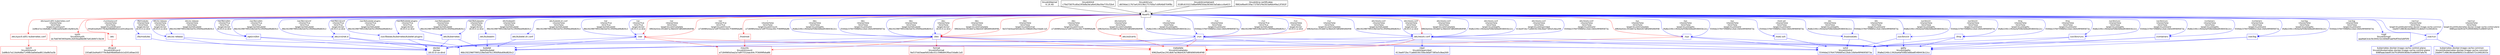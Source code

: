 digraph {
	node [fontname=Helvetica shape=rectangle]
	edge [arrowhead=open fontname=Helvetica fontsize=12]
	kernel [label="linuxkit/kernel
4.14.40"]
	rootfs [label=RootFS]
	kernel -> rootfs
	"linuxkit/init
c79d7587fcd0a195b8a3ecafe428a30e735cf2b4"
	"linuxkit/runc
d659de11767a419319b175700a7c6f64b8704f8c"
	"linuxkit/containerd
018fc633223d8a49f650da365603a5abccc6a423"
	"linuxkit/ca-certificates
f882e9be933fac737bf1f4d303a4bb49a12f302f"
	"linuxkit/init
c79d7587fcd0a195b8a3ecafe428a30e735cf2b4" -> rootfs
	"linuxkit/runc
d659de11767a419319b175700a7c6f64b8704f8c" -> rootfs
	"linuxkit/containerd
018fc633223d8a49f650da365603a5abccc6a423" -> rootfs
	"linuxkit/ca-certificates
f882e9be933fac737bf1f4d303a4bb49a12f302f" -> rootfs
	"sysctl
linuxkit/sysctl
2a98cb7a116d4d8a71498cea0e0ad8116a9b5a3b" [color=red]
	"/etc/sysctl.d/01-kubernetes.conf" [label="/etc/sysctl.d/01-kubernetes.conf" color=red]
	"sysfs
linuxkit/sysfs
dc7b876f395fa44c2b93bad6b987e418497c5b34" [color=red]
	"dhcpcd
linuxkit/dhcpcd
193a81bd4a93779c8a048d66e0cb1d201d0ae102" [color=red]
	"/etc" [label="/etc" color=red]
	"metadata
linuxkit/metadata
6962be42ec291db67ac9bb4267d8fd06fd464f48" [color=red]
	"/dev" [label="/dev" color=red]
	"/var" [label="/var" color=red]
	"/run" [label="/run" color=red]
	"/sys" [label="/sys" color=red]
	"/etc/resolv.conf" [label="/etc/resolv.conf" color=red]
	"/etc/ssl/certs" [label="/etc/ssl/certs" color=red]
	"format
linuxkit/format
9a537dd3eaefd02dbc01c598b843fba33da8c1a5" [color=red]
	"/dev" [label="/dev" color=red]
	"mounts
linuxkit/mount
a718496fa5ea2a7a9f7552eac64c7f3699fb6a86" [color=red]
	"/dev" [label="/dev" color=red]
	"/var" [label="/var" color=red]
	"/hostroot" [label="/hostroot" color=red]
	rootfs -> "/etc/sysctl.d/01-kubernetes.conf" [label="/etc/sysctl.d/01-kubernetes.conf
 rshared:False
 rbind:False
 target:linuxkit/sysctl
2a98cb7a116d4d8a71498cea0e0ad8116a9b5a3b" color=red]
	"/etc/sysctl.d/01-kubernetes.conf" -> "sysctl
linuxkit/sysctl
2a98cb7a116d4d8a71498cea0e0ad8116a9b5a3b" [color=red]
	rootfs -> "sysfs
linuxkit/sysfs
dc7b876f395fa44c2b93bad6b987e418497c5b34" [color=red]
	rootfs -> "/etc" [label="/run/resolvconf
 rshared:False
 rbind:False
 target:linuxkit/dhcpcd
193a81bd4a93779c8a048d66e0cb1d201d0ae102" color=red]
	"/etc" -> "dhcpcd
linuxkit/dhcpcd
193a81bd4a93779c8a048d66e0cb1d201d0ae102" [color=red]
	rootfs -> "/dev" [label="/dev
 rshared:False
 rbind:False
 target:linuxkit/metadata
6962be42ec291db67ac9bb4267d8fd06fd464f48" color=red]
	"/dev" -> "metadata
linuxkit/metadata
6962be42ec291db67ac9bb4267d8fd06fd464f48" [color=red]
	rootfs -> "/var" [label="/var
 rshared:False
 rbind:False
 target:linuxkit/metadata
6962be42ec291db67ac9bb4267d8fd06fd464f48" color=red]
	"/var" -> "metadata
linuxkit/metadata
6962be42ec291db67ac9bb4267d8fd06fd464f48" [color=red]
	rootfs -> "/run" [label="/run
 rshared:False
 rbind:False
 target:linuxkit/metadata
6962be42ec291db67ac9bb4267d8fd06fd464f48" color=red]
	"/run" -> "metadata
linuxkit/metadata
6962be42ec291db67ac9bb4267d8fd06fd464f48" [color=red]
	rootfs -> "/sys" [label="/sys
 rshared:False
 rbind:False
 target:linuxkit/metadata
6962be42ec291db67ac9bb4267d8fd06fd464f48" color=red]
	"/sys" -> "metadata
linuxkit/metadata
6962be42ec291db67ac9bb4267d8fd06fd464f48" [color=red]
	rootfs -> "/etc/resolv.conf" [label="/etc/resolv.conf
 rshared:False
 rbind:False
 target:linuxkit/metadata
6962be42ec291db67ac9bb4267d8fd06fd464f48" color=red]
	"/etc/resolv.conf" -> "metadata
linuxkit/metadata
6962be42ec291db67ac9bb4267d8fd06fd464f48" [color=red]
	rootfs -> "/etc/ssl/certs" [label="/etc/ssl/certs
 rshared:False
 rbind:False
 target:linuxkit/metadata
6962be42ec291db67ac9bb4267d8fd06fd464f48" color=red]
	"/etc/ssl/certs" -> "metadata
linuxkit/metadata
6962be42ec291db67ac9bb4267d8fd06fd464f48" [color=red]
	rootfs -> "/dev" [label="/dev
 rshared:False
 rbind:False
 target:linuxkit/format
9a537dd3eaefd02dbc01c598b843fba33da8c1a5" color=red]
	"/dev" -> "format
linuxkit/format
9a537dd3eaefd02dbc01c598b843fba33da8c1a5" [color=red]
	rootfs -> "/dev" [label="/dev
 rshared:False
 rbind:False
 target:linuxkit/mount
a718496fa5ea2a7a9f7552eac64c7f3699fb6a86" color=red]
	"/dev" -> "mounts
linuxkit/mount
a718496fa5ea2a7a9f7552eac64c7f3699fb6a86" [color=red]
	rootfs -> "/var" [label="/var
 rshared:True
 rbind:True
 target:linuxkit/mount
a718496fa5ea2a7a9f7552eac64c7f3699fb6a86" color=red]
	"/var" -> "mounts
linuxkit/mount
a718496fa5ea2a7a9f7552eac64c7f3699fb6a86" [color=red]
	rootfs -> "/hostroot" [label="/
 rshared:False
 rbind:False
 target:linuxkit/mount
a718496fa5ea2a7a9f7552eac64c7f3699fb6a86" color=red]
	"/hostroot" -> "mounts
linuxkit/mount
a718496fa5ea2a7a9f7552eac64c7f3699fb6a86" [color=red]
	"getty
linuxkit/getty
3fa8e2240c1392ba4af508d3e6be8548443b12cc" [color=blue]
	"/etc/resolv.conf" [label="/etc/resolv.conf" color=blue]
	"/run" [label="/run" color=blue]
	"/tmp" [label="/tmp" color=blue]
	"/hostroot/etc" [label="/hostroot/etc" color=blue]
	"/usr/bin/ctr" [label="/usr/bin/ctr" color=blue]
	"/usr/bin/runc" [label="/usr/bin/runc" color=blue]
	"/containers" [label="/containers" color=blue]
	"/var/log" [label="/var/log" color=blue]
	"/dev" [label="/dev" color=blue]
	"/sys" [label="/sys" color=blue]
	"rngd
linuxkit/rngd
aaa9a63cbc9c04421b160b85aef4df5fa5d0f5f0" [color=blue]
	"ntpd
linuxkit/openntpd
413ee972bc71a66030c50bc8daf7385e5c8ea269" [color=blue]
	"/etc/resolv.conf" [label="/etc/resolv.conf" color=blue]
	"sshd
linuxkit/sshd
5544de2376475f6685e12bdc10bfe49f4695873a" [color=blue]
	"/root/.ssh" [label="/root/.ssh" color=blue]
	"/etc/resolv.conf" [label="/etc/resolv.conf" color=blue]
	"/run" [label="/run" color=blue]
	"/tmp" [label="/tmp" color=blue]
	"/hostroot/etc" [label="/hostroot/etc" color=blue]
	"/usr/bin/ctr" [label="/usr/bin/ctr" color=blue]
	"/usr/bin/runc" [label="/usr/bin/runc" color=blue]
	"/containers" [label="/containers" color=blue]
	"/var/log" [label="/var/log" color=blue]
	"/dev" [label="/dev" color=blue]
	"/sys" [label="/sys" color=blue]
	"kubelet
leoh0/kubelet
46b192296f7995228e5dd7b13f00fbbd06d820c2" [color=blue]
	"/dev" [label="/dev" color=blue]
	"/etc/resolv.conf" [label="/etc/resolv.conf" color=blue]
	"/etc/os-release" [label="/etc/os-release" color=blue]
	"/run" [label="/run" color=blue]
	"/var" [label="/var" color=blue]
	"/etc/kubernetes" [label="/etc/kubernetes" color=blue]
	"/etc/kubelet.sh.conf" [label="/etc/kubelet.sh.conf" color=blue]
	"/etc/kubeadm" [label="/etc/kubeadm" color=blue]
	"/usr/libexec/kubernetes/kubelet-plugins" [label="/usr/libexec/kubernetes/kubelet-plugins" color=blue]
	"/etc/cni/net.d" [label="/etc/cni/net.d" color=blue]
	"/opt/cni/bin" [label="/opt/cni/bin" color=blue]
	"docker
docker
18.03.0-ce-dind" [color=blue]
	"/dev" [label="/dev" color=blue]
	"/etc/resolv.conf" [label="/etc/resolv.conf" color=blue]
	"/etc/os-release" [label="/etc/os-release" color=blue]
	"/lib/modules" [label="/lib/modules" color=blue]
	"/run" [label="/run" color=blue]
	"/var" [label="/var" color=blue]
	"/etc/kubernetes" [label="/etc/kubernetes" color=blue]
	"/etc/cni/net.d" [label="/etc/cni/net.d" color=blue]
	"/opt/cni/bin" [label="/opt/cni/bin" color=blue]
	"/usr/libexec/kubernetes/kubelet-plugins" [label="/usr/libexec/kubernetes/kubelet-plugins" color=blue]
	"kubernetes-docker-image-cache-common
linuxkit/kubernetes-docker-image-cache-common
2da947148638cbbef869215cdb0e572c0402833c" [color=blue]
	"/var/run" [label="/var/run" color=blue]
	"kubernetes-docker-image-cache-control-plane
linuxkit/kubernetes-docker-image-cache-control-plane
698faae3de953d7fc0f009360bcfce98497afe76" [color=blue]
	"/var/run" [label="/var/run" color=blue]
	rootfs -> "/etc/resolv.conf" [label="/etc/resolv.conf
 rshared:False
 rbind:False
 target:linuxkit/getty
3fa8e2240c1392ba4af508d3e6be8548443b12cc" color=blue]
	"/etc/resolv.conf" -> "getty
linuxkit/getty
3fa8e2240c1392ba4af508d3e6be8548443b12cc" [color=blue]
	rootfs -> "/run" [label="/run
 rshared:False
 rbind:False
 target:linuxkit/getty
3fa8e2240c1392ba4af508d3e6be8548443b12cc" color=blue]
	"/run" -> "getty
linuxkit/getty
3fa8e2240c1392ba4af508d3e6be8548443b12cc" [color=blue]
	rootfs -> "/tmp" [label="/tmp
 rshared:False
 rbind:False
 target:linuxkit/getty
3fa8e2240c1392ba4af508d3e6be8548443b12cc" color=blue]
	"/tmp" -> "getty
linuxkit/getty
3fa8e2240c1392ba4af508d3e6be8548443b12cc" [color=blue]
	rootfs -> "/hostroot/etc" [label="/etc
 rshared:False
 rbind:False
 target:linuxkit/getty
3fa8e2240c1392ba4af508d3e6be8548443b12cc" color=blue]
	"/hostroot/etc" -> "getty
linuxkit/getty
3fa8e2240c1392ba4af508d3e6be8548443b12cc" [color=blue]
	rootfs -> "/usr/bin/ctr" [label="/usr/bin/ctr
 rshared:False
 rbind:False
 target:linuxkit/getty
3fa8e2240c1392ba4af508d3e6be8548443b12cc" color=blue]
	"/usr/bin/ctr" -> "getty
linuxkit/getty
3fa8e2240c1392ba4af508d3e6be8548443b12cc" [color=blue]
	rootfs -> "/usr/bin/runc" [label="/usr/bin/runc
 rshared:False
 rbind:False
 target:linuxkit/getty
3fa8e2240c1392ba4af508d3e6be8548443b12cc" color=blue]
	"/usr/bin/runc" -> "getty
linuxkit/getty
3fa8e2240c1392ba4af508d3e6be8548443b12cc" [color=blue]
	rootfs -> "/containers" [label="/containers
 rshared:False
 rbind:False
 target:linuxkit/getty
3fa8e2240c1392ba4af508d3e6be8548443b12cc" color=blue]
	"/containers" -> "getty
linuxkit/getty
3fa8e2240c1392ba4af508d3e6be8548443b12cc" [color=blue]
	rootfs -> "/var/log" [label="/var/log
 rshared:False
 rbind:False
 target:linuxkit/getty
3fa8e2240c1392ba4af508d3e6be8548443b12cc" color=blue]
	"/var/log" -> "getty
linuxkit/getty
3fa8e2240c1392ba4af508d3e6be8548443b12cc" [color=blue]
	rootfs -> "/dev" [label="/dev
 rshared:False
 rbind:False
 target:linuxkit/getty
3fa8e2240c1392ba4af508d3e6be8548443b12cc" color=blue]
	"/dev" -> "getty
linuxkit/getty
3fa8e2240c1392ba4af508d3e6be8548443b12cc" [color=blue]
	rootfs -> "/sys" [label="/sys
 rshared:False
 rbind:False
 target:linuxkit/getty
3fa8e2240c1392ba4af508d3e6be8548443b12cc" color=blue]
	"/sys" -> "getty
linuxkit/getty
3fa8e2240c1392ba4af508d3e6be8548443b12cc" [color=blue]
	rootfs -> "rngd
linuxkit/rngd
aaa9a63cbc9c04421b160b85aef4df5fa5d0f5f0" [color=blue]
	rootfs -> "/etc/resolv.conf" [label="/etc/resolv.conf
 rshared:False
 rbind:False
 target:linuxkit/openntpd
413ee972bc71a66030c50bc8daf7385e5c8ea269" color=blue]
	"/etc/resolv.conf" -> "ntpd
linuxkit/openntpd
413ee972bc71a66030c50bc8daf7385e5c8ea269" [color=blue]
	rootfs -> "/root/.ssh" [label="/root/.ssh
 rshared:False
 rbind:False
 target:linuxkit/sshd
5544de2376475f6685e12bdc10bfe49f4695873a" color=blue]
	"/root/.ssh" -> "sshd
linuxkit/sshd
5544de2376475f6685e12bdc10bfe49f4695873a" [color=blue]
	rootfs -> "/etc/resolv.conf" [label="/etc/resolv.conf
 rshared:False
 rbind:False
 target:linuxkit/sshd
5544de2376475f6685e12bdc10bfe49f4695873a" color=blue]
	"/etc/resolv.conf" -> "sshd
linuxkit/sshd
5544de2376475f6685e12bdc10bfe49f4695873a" [color=blue]
	rootfs -> "/run" [label="/run
 rshared:False
 rbind:False
 target:linuxkit/sshd
5544de2376475f6685e12bdc10bfe49f4695873a" color=blue]
	"/run" -> "sshd
linuxkit/sshd
5544de2376475f6685e12bdc10bfe49f4695873a" [color=blue]
	rootfs -> "/tmp" [label="/tmp
 rshared:False
 rbind:False
 target:linuxkit/sshd
5544de2376475f6685e12bdc10bfe49f4695873a" color=blue]
	"/tmp" -> "sshd
linuxkit/sshd
5544de2376475f6685e12bdc10bfe49f4695873a" [color=blue]
	rootfs -> "/hostroot/etc" [label="/etc
 rshared:False
 rbind:False
 target:linuxkit/sshd
5544de2376475f6685e12bdc10bfe49f4695873a" color=blue]
	"/hostroot/etc" -> "sshd
linuxkit/sshd
5544de2376475f6685e12bdc10bfe49f4695873a" [color=blue]
	rootfs -> "/usr/bin/ctr" [label="/usr/bin/ctr
 rshared:False
 rbind:False
 target:linuxkit/sshd
5544de2376475f6685e12bdc10bfe49f4695873a" color=blue]
	"/usr/bin/ctr" -> "sshd
linuxkit/sshd
5544de2376475f6685e12bdc10bfe49f4695873a" [color=blue]
	rootfs -> "/usr/bin/runc" [label="/usr/bin/runc
 rshared:False
 rbind:False
 target:linuxkit/sshd
5544de2376475f6685e12bdc10bfe49f4695873a" color=blue]
	"/usr/bin/runc" -> "sshd
linuxkit/sshd
5544de2376475f6685e12bdc10bfe49f4695873a" [color=blue]
	rootfs -> "/containers" [label="/containers
 rshared:False
 rbind:False
 target:linuxkit/sshd
5544de2376475f6685e12bdc10bfe49f4695873a" color=blue]
	"/containers" -> "sshd
linuxkit/sshd
5544de2376475f6685e12bdc10bfe49f4695873a" [color=blue]
	rootfs -> "/var/log" [label="/var/log
 rshared:False
 rbind:False
 target:linuxkit/sshd
5544de2376475f6685e12bdc10bfe49f4695873a" color=blue]
	"/var/log" -> "sshd
linuxkit/sshd
5544de2376475f6685e12bdc10bfe49f4695873a" [color=blue]
	rootfs -> "/dev" [label="/dev
 rshared:False
 rbind:False
 target:linuxkit/sshd
5544de2376475f6685e12bdc10bfe49f4695873a" color=blue]
	"/dev" -> "sshd
linuxkit/sshd
5544de2376475f6685e12bdc10bfe49f4695873a" [color=blue]
	rootfs -> "/sys" [label="/sys
 rshared:False
 rbind:False
 target:linuxkit/sshd
5544de2376475f6685e12bdc10bfe49f4695873a" color=blue]
	"/sys" -> "sshd
linuxkit/sshd
5544de2376475f6685e12bdc10bfe49f4695873a" [color=blue]
	rootfs -> "/dev" [label="/dev
 rshared:False
 rbind:False
 target:leoh0/kubelet
46b192296f7995228e5dd7b13f00fbbd06d820c2" color=blue]
	"/dev" -> "kubelet
leoh0/kubelet
46b192296f7995228e5dd7b13f00fbbd06d820c2" [color=blue]
	rootfs -> "/etc/resolv.conf" [label="/etc/resolv.conf
 rshared:False
 rbind:False
 target:leoh0/kubelet
46b192296f7995228e5dd7b13f00fbbd06d820c2" color=blue]
	"/etc/resolv.conf" -> "kubelet
leoh0/kubelet
46b192296f7995228e5dd7b13f00fbbd06d820c2" [color=blue]
	rootfs -> "/etc/os-release" [label="/etc/os-release
 rshared:False
 rbind:False
 target:leoh0/kubelet
46b192296f7995228e5dd7b13f00fbbd06d820c2" color=blue]
	"/etc/os-release" -> "kubelet
leoh0/kubelet
46b192296f7995228e5dd7b13f00fbbd06d820c2" [color=blue]
	rootfs -> "/run" [label="/run
 rshared:True
 rbind:True
 target:leoh0/kubelet
46b192296f7995228e5dd7b13f00fbbd06d820c2" color=blue]
	"/run" -> "kubelet
leoh0/kubelet
46b192296f7995228e5dd7b13f00fbbd06d820c2" [color=blue]
	rootfs -> "/var" [label="/var
 rshared:True
 rbind:True
 target:leoh0/kubelet
46b192296f7995228e5dd7b13f00fbbd06d820c2" color=blue]
	"/var" -> "kubelet
leoh0/kubelet
46b192296f7995228e5dd7b13f00fbbd06d820c2" [color=blue]
	rootfs -> "/etc/kubernetes" [label="/var/lib/kubeadm
 rshared:False
 rbind:False
 target:leoh0/kubelet
46b192296f7995228e5dd7b13f00fbbd06d820c2" color=blue]
	"/etc/kubernetes" -> "kubelet
leoh0/kubelet
46b192296f7995228e5dd7b13f00fbbd06d820c2" [color=blue]
	rootfs -> "/etc/kubelet.sh.conf" [label="/etc/kubelet.sh.conf
 rshared:False
 rbind:False
 target:leoh0/kubelet
46b192296f7995228e5dd7b13f00fbbd06d820c2" color=blue]
	"/etc/kubelet.sh.conf" -> "kubelet
leoh0/kubelet
46b192296f7995228e5dd7b13f00fbbd06d820c2" [color=blue]
	rootfs -> "/etc/kubeadm" [label="/etc/kubeadm
 rshared:False
 rbind:False
 target:leoh0/kubelet
46b192296f7995228e5dd7b13f00fbbd06d820c2" color=blue]
	"/etc/kubeadm" -> "kubelet
leoh0/kubelet
46b192296f7995228e5dd7b13f00fbbd06d820c2" [color=blue]
	rootfs -> "/usr/libexec/kubernetes/kubelet-plugins" [label="/var/lib/kubelet-plugins
 rshared:True
 rbind:True
 target:leoh0/kubelet
46b192296f7995228e5dd7b13f00fbbd06d820c2" color=blue]
	"/usr/libexec/kubernetes/kubelet-plugins" -> "kubelet
leoh0/kubelet
46b192296f7995228e5dd7b13f00fbbd06d820c2" [color=blue]
	rootfs -> "/etc/cni/net.d" [label="/var/lib/cni/conf
 rshared:True
 rbind:True
 target:leoh0/kubelet
46b192296f7995228e5dd7b13f00fbbd06d820c2" color=blue]
	"/etc/cni/net.d" -> "kubelet
leoh0/kubelet
46b192296f7995228e5dd7b13f00fbbd06d820c2" [color=blue]
	rootfs -> "/opt/cni/bin" [label="/var/lib/cni/bin
 rshared:True
 rbind:True
 target:leoh0/kubelet
46b192296f7995228e5dd7b13f00fbbd06d820c2" color=blue]
	"/opt/cni/bin" -> "kubelet
leoh0/kubelet
46b192296f7995228e5dd7b13f00fbbd06d820c2" [color=blue]
	rootfs -> "/dev" [label="/dev
 rshared:False
 rbind:False
 target:docker
18.03.0-ce-dind" color=blue]
	"/dev" -> "docker
docker
18.03.0-ce-dind" [color=blue]
	rootfs -> "/etc/resolv.conf" [label="/etc/resolv.conf
 rshared:False
 rbind:False
 target:docker
18.03.0-ce-dind" color=blue]
	"/etc/resolv.conf" -> "docker
docker
18.03.0-ce-dind" [color=blue]
	rootfs -> "/etc/os-release" [label="/etc/os-release
 rshared:False
 rbind:False
 target:docker
18.03.0-ce-dind" color=blue]
	"/etc/os-release" -> "docker
docker
18.03.0-ce-dind" [color=blue]
	rootfs -> "/lib/modules" [label="/lib/modules
 rshared:False
 rbind:False
 target:docker
18.03.0-ce-dind" color=blue]
	"/lib/modules" -> "docker
docker
18.03.0-ce-dind" [color=blue]
	rootfs -> "/run" [label="/run
 rshared:False
 rbind:False
 target:docker
18.03.0-ce-dind" color=blue]
	"/run" -> "docker
docker
18.03.0-ce-dind" [color=blue]
	rootfs -> "/var" [label="/var
 rshared:True
 rbind:True
 target:docker
18.03.0-ce-dind" color=blue]
	"/var" -> "docker
docker
18.03.0-ce-dind" [color=blue]
	rootfs -> "/etc/kubernetes" [label="/var/lib/kubeadm
 rshared:False
 rbind:False
 target:docker
18.03.0-ce-dind" color=blue]
	"/etc/kubernetes" -> "docker
docker
18.03.0-ce-dind" [color=blue]
	rootfs -> "/etc/cni/net.d" [label="/var/lib/cni/conf
 rshared:True
 rbind:True
 target:docker
18.03.0-ce-dind" color=blue]
	"/etc/cni/net.d" -> "docker
docker
18.03.0-ce-dind" [color=blue]
	rootfs -> "/opt/cni/bin" [label="/var/lib/cni/bin
 rshared:True
 rbind:True
 target:docker
18.03.0-ce-dind" color=blue]
	"/opt/cni/bin" -> "docker
docker
18.03.0-ce-dind" [color=blue]
	rootfs -> "/usr/libexec/kubernetes/kubelet-plugins" [label="/var/lib/kubelet-plugins
 rshared:True
 rbind:True
 target:docker
18.03.0-ce-dind" color=blue]
	"/usr/libexec/kubernetes/kubelet-plugins" -> "docker
docker
18.03.0-ce-dind" [color=blue]
	rootfs -> "/var/run" [label="/var/run
 rshared:False
 rbind:False
 target:linuxkit/kubernetes-docker-image-cache-common
2da947148638cbbef869215cdb0e572c0402833c" color=blue]
	"/var/run" -> "kubernetes-docker-image-cache-common
linuxkit/kubernetes-docker-image-cache-common
2da947148638cbbef869215cdb0e572c0402833c" [color=blue]
	rootfs -> "/var/run" [label="/var/run
 rshared:False
 rbind:False
 target:linuxkit/kubernetes-docker-image-cache-control-plane
698faae3de953d7fc0f009360bcfce98497afe76" color=blue]
	"/var/run" -> "kubernetes-docker-image-cache-control-plane
linuxkit/kubernetes-docker-image-cache-control-plane
698faae3de953d7fc0f009360bcfce98497afe76" [color=blue]
}
